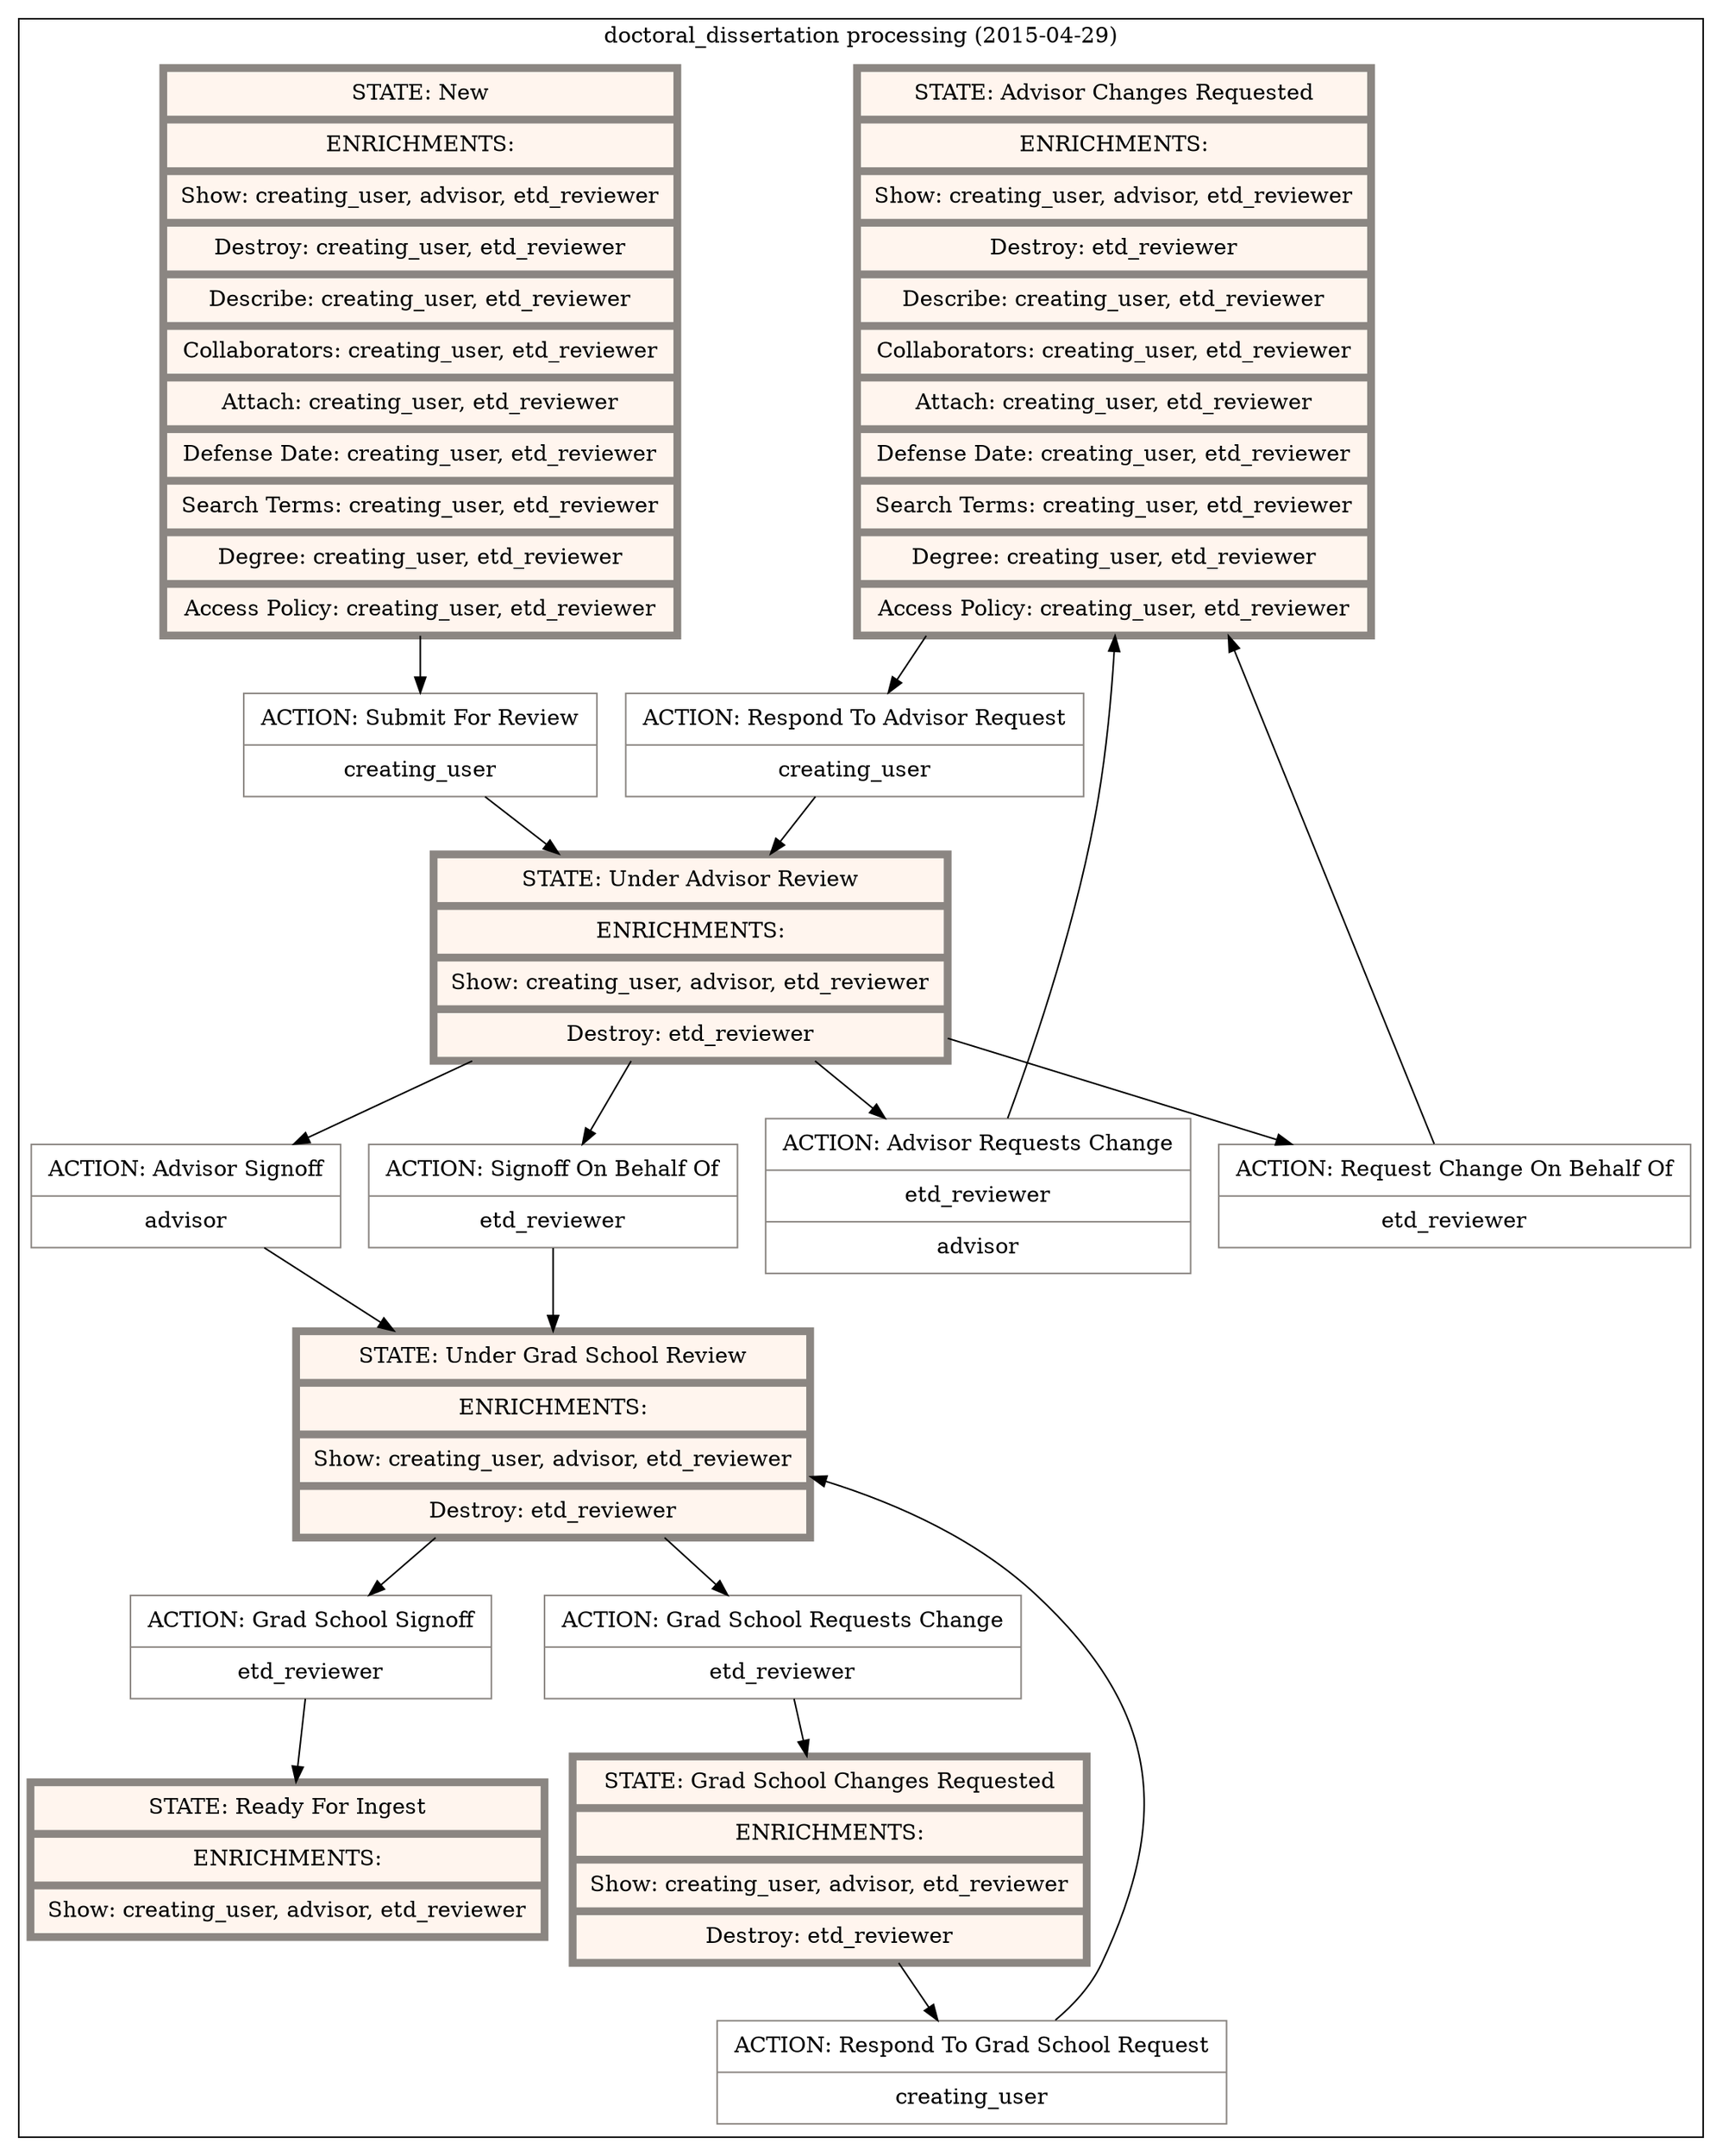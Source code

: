 digraph "G" {
  compound=true;
  node[color="grey15" margin="0.15, 0.125"];
  subgraph cluster_0 {
    label="doctoral_dissertation processing (2015-04-29)"
    node[style=filled fillcolor=white color="seashell4"]
    subgraph 0 {
      label="States";
      node[shape="record" fillcolor="seashell1" penwidth=5]
      state_advisor_changes_requested [label="{ STATE: Advisor Changes Requested | ENRICHMENTS: | Show: creating_user, advisor, etd_reviewer | Destroy: etd_reviewer | Describe: creating_user, etd_reviewer | Collaborators: creating_user, etd_reviewer | Attach: creating_user, etd_reviewer | Defense Date: creating_user, etd_reviewer | Search Terms: creating_user, etd_reviewer | Degree: creating_user, etd_reviewer | Access Policy: creating_user, etd_reviewer }"]
      state_grad_school_changes_requested [label="{ STATE: Grad School Changes Requested | ENRICHMENTS: | Show: creating_user, advisor, etd_reviewer | Destroy: etd_reviewer }"]
      state_new [label="{ STATE: New | ENRICHMENTS: | Show: creating_user, advisor, etd_reviewer | Destroy: creating_user, etd_reviewer | Describe: creating_user, etd_reviewer | Collaborators: creating_user, etd_reviewer | Attach: creating_user, etd_reviewer | Defense Date: creating_user, etd_reviewer | Search Terms: creating_user, etd_reviewer | Degree: creating_user, etd_reviewer | Access Policy: creating_user, etd_reviewer }"]
      state_ready_for_ingest [label="{ STATE: Ready For Ingest | ENRICHMENTS: | Show: creating_user, advisor, etd_reviewer }"]
      state_under_advisor_review [label="{ STATE: Under Advisor Review | ENRICHMENTS: | Show: creating_user, advisor, etd_reviewer | Destroy: etd_reviewer }"]
      state_under_grad_school_review [label="{ STATE: Under Grad School Review | ENRICHMENTS: | Show: creating_user, advisor, etd_reviewer | Destroy: etd_reviewer }"]
    }
    subgraph 1 {
      label="Actions"
      node[shape="record" shape=record penwidth=1]
        action_submit_for_review [label="{ ACTION: Submit For Review | creating_user }"]
        action_advisor_signoff [label="{ ACTION: Advisor Signoff | advisor }"]
        action_signoff_on_behalf_of [label="{ ACTION: Signoff On Behalf Of | etd_reviewer }"]
        action_respond_to_advisor_request [label="{ ACTION: Respond To Advisor Request | creating_user }"]
        action_respond_to_grad_school_request [label="{ ACTION: Respond To Grad School Request | creating_user }"]
        action_grad_school_signoff [label="{ ACTION: Grad School Signoff | etd_reviewer }"]
        action_advisor_requests_change [label="{ ACTION: Advisor Requests Change | etd_reviewer | advisor }"]
        action_grad_school_requests_change [label="{ ACTION: Grad School Requests Change | etd_reviewer }"]
        action_request_change_on_behalf_of [label="{ ACTION: Request Change On Behalf Of | etd_reviewer }"]
    }
      state_advisor_changes_requested -> action_respond_to_advisor_request
      action_respond_to_advisor_request -> state_under_advisor_review
      state_grad_school_changes_requested -> action_respond_to_grad_school_request
      action_respond_to_grad_school_request -> state_under_grad_school_review
      state_new -> action_submit_for_review
      action_submit_for_review -> state_under_advisor_review
      state_under_advisor_review -> action_advisor_signoff
      action_advisor_signoff -> state_under_grad_school_review
      state_under_advisor_review -> action_signoff_on_behalf_of
      action_signoff_on_behalf_of -> state_under_grad_school_review
      state_under_advisor_review -> action_advisor_requests_change
      action_advisor_requests_change -> state_advisor_changes_requested
      state_under_advisor_review -> action_request_change_on_behalf_of
      action_request_change_on_behalf_of -> state_advisor_changes_requested
      state_under_grad_school_review -> action_grad_school_requests_change
      action_grad_school_requests_change -> state_grad_school_changes_requested
      state_under_grad_school_review -> action_grad_school_signoff
      action_grad_school_signoff -> state_ready_for_ingest
  }
}
